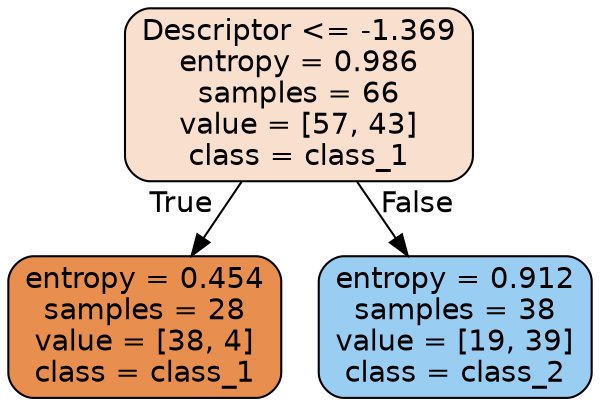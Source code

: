 digraph Tree {
node [shape=box, style="filled, rounded", color="black", fontname="helvetica"] ;
edge [fontname="helvetica"] ;
0 [label="Descriptor <= -1.369\nentropy = 0.986\nsamples = 66\nvalue = [57, 43]\nclass = class_1", fillcolor="#f9e0ce"] ;
1 [label="entropy = 0.454\nsamples = 28\nvalue = [38, 4]\nclass = class_1", fillcolor="#e88e4e"] ;
0 -> 1 [labeldistance=2.5, labelangle=45, headlabel="True"] ;
2 [label="entropy = 0.912\nsamples = 38\nvalue = [19, 39]\nclass = class_2", fillcolor="#99cdf2"] ;
0 -> 2 [labeldistance=2.5, labelangle=-45, headlabel="False"] ;
}